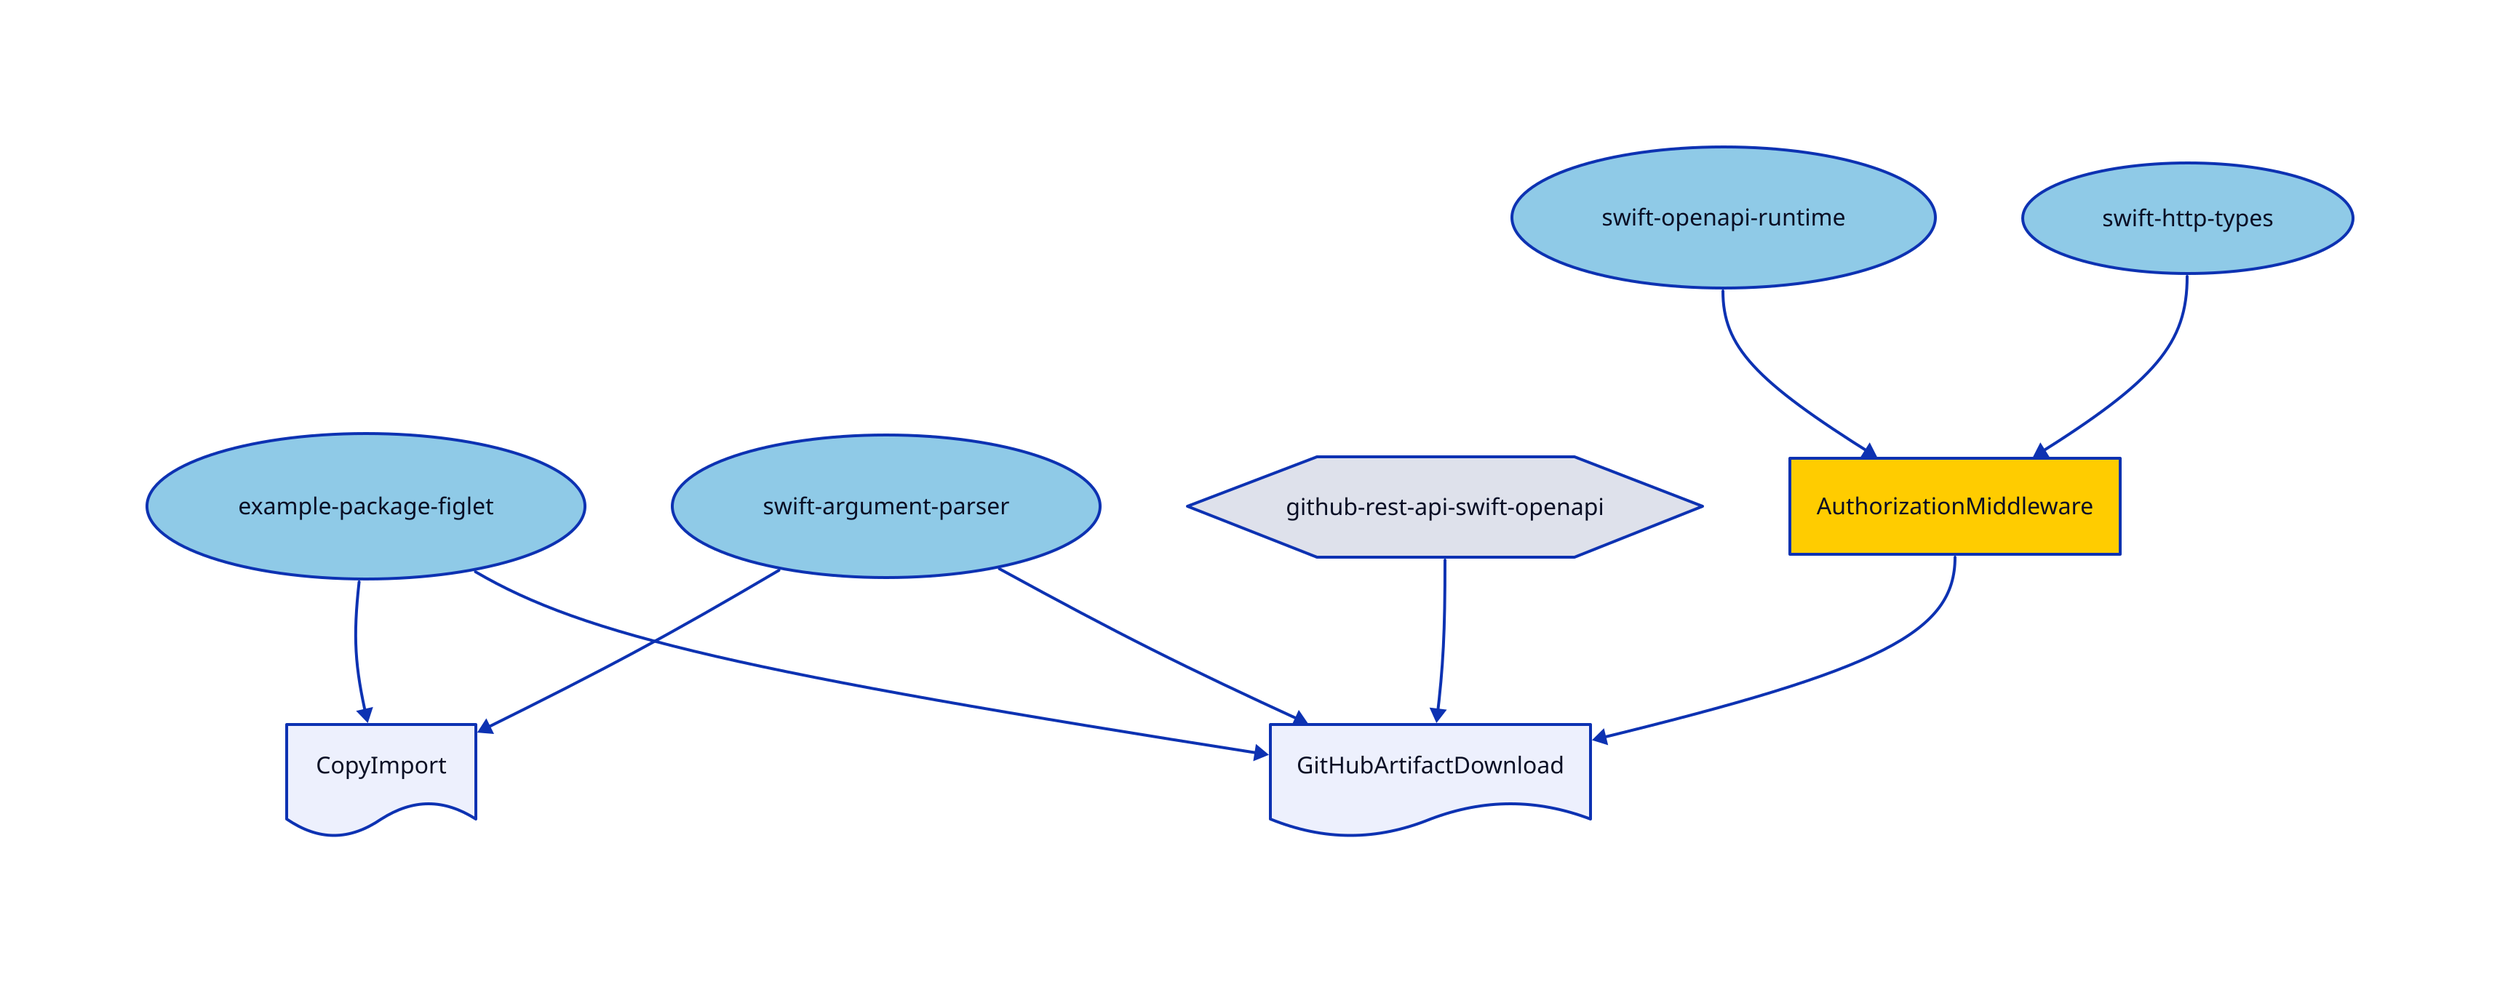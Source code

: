 direction: down

# Apple
example-package-figlet: {
  shape: oval
  style.fill: "#8FCAE7"
}
swift-argument-parser: {
  shape: oval
  style.fill: "#8FCAE7"
}
swift-openapi-runtime: {
  shape: oval
  style.fill: "#8FCAE7"
}
swift-http-types: {
  shape: oval
  style.fill: "#8FCAE7"
}

# Third-Party

github-rest-api-swift-openapi: {
  shape: hexagon
}

# The scripts

CopyImport: {
  shape: document
}
GitHubArtifactDownload: {
  shape: document
}

CopyImport <- example-package-figlet
CopyImport <- swift-argument-parser

GitHubArtifactDownload <- example-package-figlet
GitHubArtifactDownload <- swift-argument-parser
GitHubArtifactDownload <- github-rest-api-swift-openapi
GitHubArtifactDownload <- AuthorizationMiddleware

# - Packages -

AuthorizationMiddleware { style.fill: "#ffcc00" }
AuthorizationMiddleware <- swift-openapi-runtime
AuthorizationMiddleware <- swift-http-types

